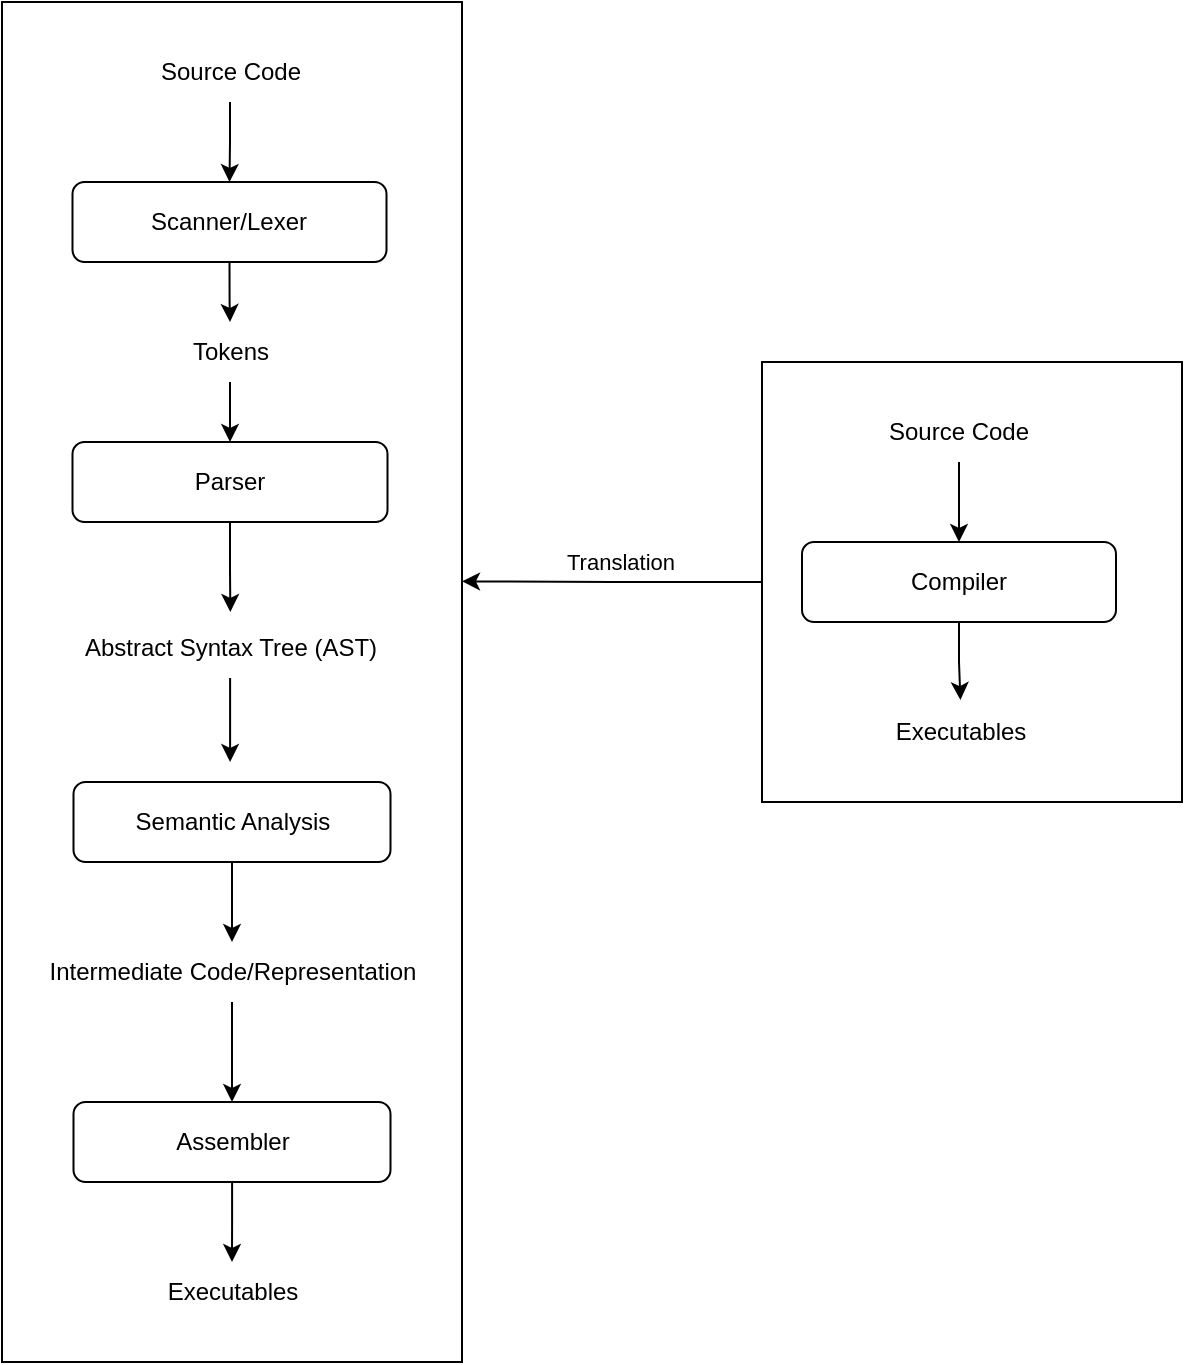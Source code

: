 <mxfile version="22.1.16" type="device">
  <diagram name="Page-1" id="3Kerfui37-F-t6yYH4Ah">
    <mxGraphModel dx="1434" dy="793" grid="1" gridSize="10" guides="1" tooltips="1" connect="1" arrows="1" fold="1" page="1" pageScale="1" pageWidth="827" pageHeight="1169" math="0" shadow="0">
      <root>
        <mxCell id="0" />
        <mxCell id="1" parent="0" />
        <mxCell id="jRDCgmgm3Fxr4SM5wMqz-29" value="" style="rounded=0;whiteSpace=wrap;html=1;" vertex="1" parent="1">
          <mxGeometry x="180" y="110" width="230" height="680" as="geometry" />
        </mxCell>
        <mxCell id="jRDCgmgm3Fxr4SM5wMqz-3" style="edgeStyle=orthogonalEdgeStyle;rounded=0;orthogonalLoop=1;jettySize=auto;html=1;exitX=0.5;exitY=1;exitDx=0;exitDy=0;entryX=0.5;entryY=0;entryDx=0;entryDy=0;" edge="1" parent="1" source="jRDCgmgm3Fxr4SM5wMqz-2" target="jRDCgmgm3Fxr4SM5wMqz-5">
          <mxGeometry relative="1" as="geometry">
            <mxPoint x="294.25" y="150" as="targetPoint" />
          </mxGeometry>
        </mxCell>
        <mxCell id="jRDCgmgm3Fxr4SM5wMqz-2" value="Source Code" style="text;html=1;strokeColor=none;fillColor=none;align=center;verticalAlign=middle;whiteSpace=wrap;rounded=0;" vertex="1" parent="1">
          <mxGeometry x="245.5" y="130" width="97" height="30" as="geometry" />
        </mxCell>
        <mxCell id="jRDCgmgm3Fxr4SM5wMqz-8" style="edgeStyle=orthogonalEdgeStyle;rounded=0;orthogonalLoop=1;jettySize=auto;html=1;exitX=0.5;exitY=1;exitDx=0;exitDy=0;" edge="1" parent="1" source="jRDCgmgm3Fxr4SM5wMqz-5" target="jRDCgmgm3Fxr4SM5wMqz-6">
          <mxGeometry relative="1" as="geometry" />
        </mxCell>
        <mxCell id="jRDCgmgm3Fxr4SM5wMqz-5" value="Scanner/Lexer" style="rounded=1;whiteSpace=wrap;html=1;" vertex="1" parent="1">
          <mxGeometry x="215.25" y="200" width="157" height="40" as="geometry" />
        </mxCell>
        <mxCell id="jRDCgmgm3Fxr4SM5wMqz-11" style="edgeStyle=orthogonalEdgeStyle;rounded=0;orthogonalLoop=1;jettySize=auto;html=1;entryX=0.5;entryY=0;entryDx=0;entryDy=0;" edge="1" parent="1" source="jRDCgmgm3Fxr4SM5wMqz-6" target="jRDCgmgm3Fxr4SM5wMqz-9">
          <mxGeometry relative="1" as="geometry" />
        </mxCell>
        <mxCell id="jRDCgmgm3Fxr4SM5wMqz-6" value="Tokens" style="text;html=1;align=center;verticalAlign=middle;resizable=0;points=[];autosize=1;strokeColor=none;fillColor=none;" vertex="1" parent="1">
          <mxGeometry x="264" y="270" width="60" height="30" as="geometry" />
        </mxCell>
        <mxCell id="jRDCgmgm3Fxr4SM5wMqz-9" value="Parser" style="rounded=1;whiteSpace=wrap;html=1;" vertex="1" parent="1">
          <mxGeometry x="215.25" y="330" width="157.5" height="40" as="geometry" />
        </mxCell>
        <mxCell id="jRDCgmgm3Fxr4SM5wMqz-12" value="Abstract Syntax Tree (AST)" style="text;html=1;align=center;verticalAlign=middle;resizable=0;points=[];autosize=1;strokeColor=none;fillColor=none;" vertex="1" parent="1">
          <mxGeometry x="209" y="418" width="170" height="30" as="geometry" />
        </mxCell>
        <mxCell id="jRDCgmgm3Fxr4SM5wMqz-13" style="edgeStyle=orthogonalEdgeStyle;rounded=0;orthogonalLoop=1;jettySize=auto;html=1;exitX=0.5;exitY=1;exitDx=0;exitDy=0;entryX=0.501;entryY=-0.1;entryDx=0;entryDy=0;entryPerimeter=0;" edge="1" parent="1" source="jRDCgmgm3Fxr4SM5wMqz-9" target="jRDCgmgm3Fxr4SM5wMqz-12">
          <mxGeometry relative="1" as="geometry" />
        </mxCell>
        <mxCell id="jRDCgmgm3Fxr4SM5wMqz-20" style="edgeStyle=orthogonalEdgeStyle;rounded=0;orthogonalLoop=1;jettySize=auto;html=1;exitX=0.5;exitY=1;exitDx=0;exitDy=0;" edge="1" parent="1" source="jRDCgmgm3Fxr4SM5wMqz-14" target="jRDCgmgm3Fxr4SM5wMqz-18">
          <mxGeometry relative="1" as="geometry" />
        </mxCell>
        <mxCell id="jRDCgmgm3Fxr4SM5wMqz-14" value="Semantic Analysis" style="rounded=1;whiteSpace=wrap;html=1;" vertex="1" parent="1">
          <mxGeometry x="215.75" y="500" width="158.5" height="40" as="geometry" />
        </mxCell>
        <mxCell id="jRDCgmgm3Fxr4SM5wMqz-15" style="edgeStyle=orthogonalEdgeStyle;rounded=0;orthogonalLoop=1;jettySize=auto;html=1;entryX=0.494;entryY=-0.25;entryDx=0;entryDy=0;entryPerimeter=0;" edge="1" parent="1" source="jRDCgmgm3Fxr4SM5wMqz-12" target="jRDCgmgm3Fxr4SM5wMqz-14">
          <mxGeometry relative="1" as="geometry" />
        </mxCell>
        <mxCell id="jRDCgmgm3Fxr4SM5wMqz-23" style="edgeStyle=orthogonalEdgeStyle;rounded=0;orthogonalLoop=1;jettySize=auto;html=1;" edge="1" parent="1" source="jRDCgmgm3Fxr4SM5wMqz-17" target="jRDCgmgm3Fxr4SM5wMqz-19">
          <mxGeometry relative="1" as="geometry" />
        </mxCell>
        <mxCell id="jRDCgmgm3Fxr4SM5wMqz-17" value="Assembler" style="rounded=1;whiteSpace=wrap;html=1;" vertex="1" parent="1">
          <mxGeometry x="215.75" y="660" width="158.5" height="40" as="geometry" />
        </mxCell>
        <mxCell id="jRDCgmgm3Fxr4SM5wMqz-22" style="edgeStyle=orthogonalEdgeStyle;rounded=0;orthogonalLoop=1;jettySize=auto;html=1;entryX=0.5;entryY=0;entryDx=0;entryDy=0;" edge="1" parent="1" source="jRDCgmgm3Fxr4SM5wMqz-18" target="jRDCgmgm3Fxr4SM5wMqz-17">
          <mxGeometry relative="1" as="geometry" />
        </mxCell>
        <mxCell id="jRDCgmgm3Fxr4SM5wMqz-18" value="Intermediate Code/Representation" style="text;html=1;align=center;verticalAlign=middle;resizable=0;points=[];autosize=1;strokeColor=none;fillColor=none;" vertex="1" parent="1">
          <mxGeometry x="190" y="580" width="210" height="30" as="geometry" />
        </mxCell>
        <mxCell id="jRDCgmgm3Fxr4SM5wMqz-19" value="Executables" style="text;html=1;align=center;verticalAlign=middle;resizable=0;points=[];autosize=1;strokeColor=none;fillColor=none;" vertex="1" parent="1">
          <mxGeometry x="250" y="740" width="90" height="30" as="geometry" />
        </mxCell>
        <mxCell id="jRDCgmgm3Fxr4SM5wMqz-31" style="edgeStyle=orthogonalEdgeStyle;rounded=0;orthogonalLoop=1;jettySize=auto;html=1;entryX=1;entryY=0.426;entryDx=0;entryDy=0;entryPerimeter=0;" edge="1" parent="1" source="jRDCgmgm3Fxr4SM5wMqz-30" target="jRDCgmgm3Fxr4SM5wMqz-29">
          <mxGeometry relative="1" as="geometry" />
        </mxCell>
        <mxCell id="jRDCgmgm3Fxr4SM5wMqz-33" value="Translation&lt;br&gt;" style="edgeLabel;html=1;align=center;verticalAlign=middle;resizable=0;points=[];" vertex="1" connectable="0" parent="jRDCgmgm3Fxr4SM5wMqz-31">
          <mxGeometry x="-0.055" relative="1" as="geometry">
            <mxPoint y="-10" as="offset" />
          </mxGeometry>
        </mxCell>
        <mxCell id="jRDCgmgm3Fxr4SM5wMqz-32" value="" style="group" vertex="1" connectable="0" parent="1">
          <mxGeometry x="560" y="290" width="210" height="220" as="geometry" />
        </mxCell>
        <mxCell id="jRDCgmgm3Fxr4SM5wMqz-30" value="" style="rounded=0;whiteSpace=wrap;html=1;" vertex="1" parent="jRDCgmgm3Fxr4SM5wMqz-32">
          <mxGeometry width="210" height="220" as="geometry" />
        </mxCell>
        <mxCell id="jRDCgmgm3Fxr4SM5wMqz-24" value="Source Code" style="text;html=1;strokeColor=none;fillColor=none;align=center;verticalAlign=middle;whiteSpace=wrap;rounded=0;" vertex="1" parent="jRDCgmgm3Fxr4SM5wMqz-32">
          <mxGeometry x="50" y="20" width="97" height="30" as="geometry" />
        </mxCell>
        <mxCell id="jRDCgmgm3Fxr4SM5wMqz-25" value="Compiler" style="rounded=1;whiteSpace=wrap;html=1;" vertex="1" parent="jRDCgmgm3Fxr4SM5wMqz-32">
          <mxGeometry x="20" y="90" width="157" height="40" as="geometry" />
        </mxCell>
        <mxCell id="jRDCgmgm3Fxr4SM5wMqz-27" style="edgeStyle=orthogonalEdgeStyle;rounded=0;orthogonalLoop=1;jettySize=auto;html=1;entryX=0.5;entryY=0;entryDx=0;entryDy=0;" edge="1" parent="jRDCgmgm3Fxr4SM5wMqz-32" source="jRDCgmgm3Fxr4SM5wMqz-24" target="jRDCgmgm3Fxr4SM5wMqz-25">
          <mxGeometry relative="1" as="geometry" />
        </mxCell>
        <mxCell id="jRDCgmgm3Fxr4SM5wMqz-26" value="Executables" style="text;html=1;align=center;verticalAlign=middle;resizable=0;points=[];autosize=1;strokeColor=none;fillColor=none;" vertex="1" parent="jRDCgmgm3Fxr4SM5wMqz-32">
          <mxGeometry x="53.5" y="170" width="90" height="30" as="geometry" />
        </mxCell>
        <mxCell id="jRDCgmgm3Fxr4SM5wMqz-28" style="edgeStyle=orthogonalEdgeStyle;rounded=0;orthogonalLoop=1;jettySize=auto;html=1;entryX=0.508;entryY=-0.033;entryDx=0;entryDy=0;entryPerimeter=0;" edge="1" parent="jRDCgmgm3Fxr4SM5wMqz-32" source="jRDCgmgm3Fxr4SM5wMqz-25" target="jRDCgmgm3Fxr4SM5wMqz-26">
          <mxGeometry relative="1" as="geometry" />
        </mxCell>
      </root>
    </mxGraphModel>
  </diagram>
</mxfile>
